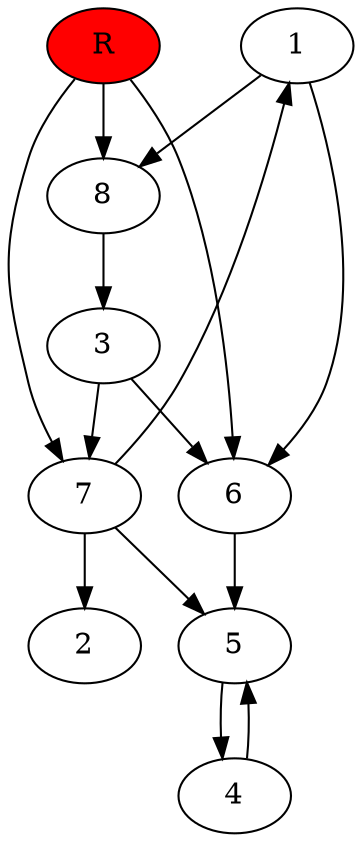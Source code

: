 digraph prb35363 {
	1
	2
	3
	4
	5
	6
	7
	8
	R [fillcolor="#ff0000" style=filled]
	1 -> 6
	1 -> 8
	3 -> 6
	3 -> 7
	4 -> 5
	5 -> 4
	6 -> 5
	7 -> 1
	7 -> 2
	7 -> 5
	8 -> 3
	R -> 6
	R -> 7
	R -> 8
}
